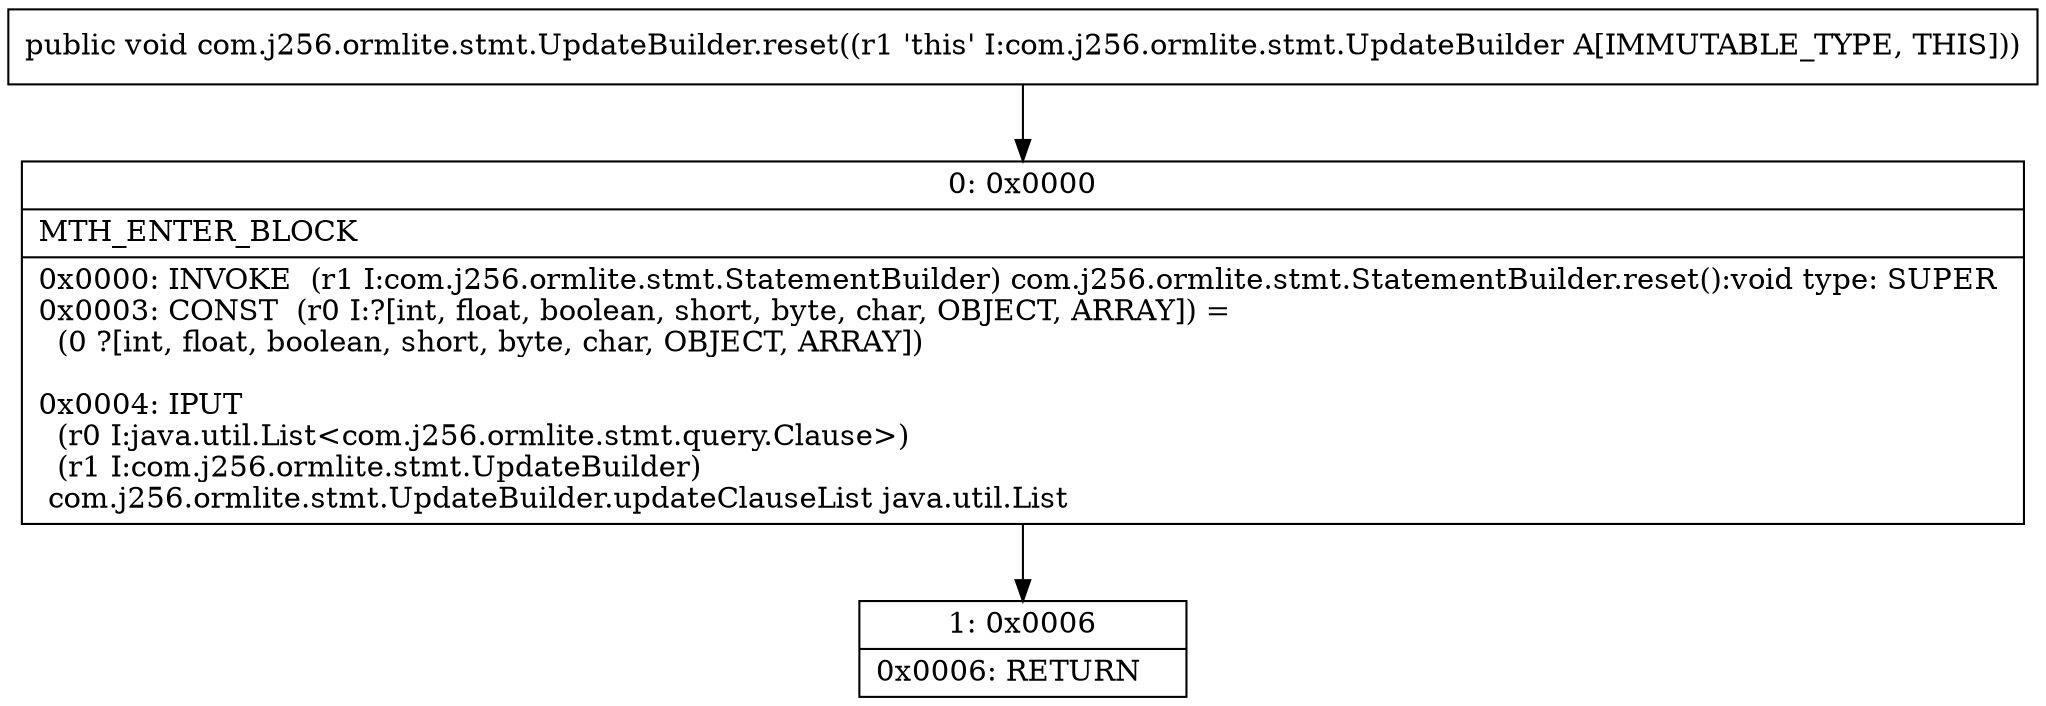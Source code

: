 digraph "CFG forcom.j256.ormlite.stmt.UpdateBuilder.reset()V" {
Node_0 [shape=record,label="{0\:\ 0x0000|MTH_ENTER_BLOCK\l|0x0000: INVOKE  (r1 I:com.j256.ormlite.stmt.StatementBuilder) com.j256.ormlite.stmt.StatementBuilder.reset():void type: SUPER \l0x0003: CONST  (r0 I:?[int, float, boolean, short, byte, char, OBJECT, ARRAY]) = \l  (0 ?[int, float, boolean, short, byte, char, OBJECT, ARRAY])\l \l0x0004: IPUT  \l  (r0 I:java.util.List\<com.j256.ormlite.stmt.query.Clause\>)\l  (r1 I:com.j256.ormlite.stmt.UpdateBuilder)\l com.j256.ormlite.stmt.UpdateBuilder.updateClauseList java.util.List \l}"];
Node_1 [shape=record,label="{1\:\ 0x0006|0x0006: RETURN   \l}"];
MethodNode[shape=record,label="{public void com.j256.ormlite.stmt.UpdateBuilder.reset((r1 'this' I:com.j256.ormlite.stmt.UpdateBuilder A[IMMUTABLE_TYPE, THIS])) }"];
MethodNode -> Node_0;
Node_0 -> Node_1;
}


